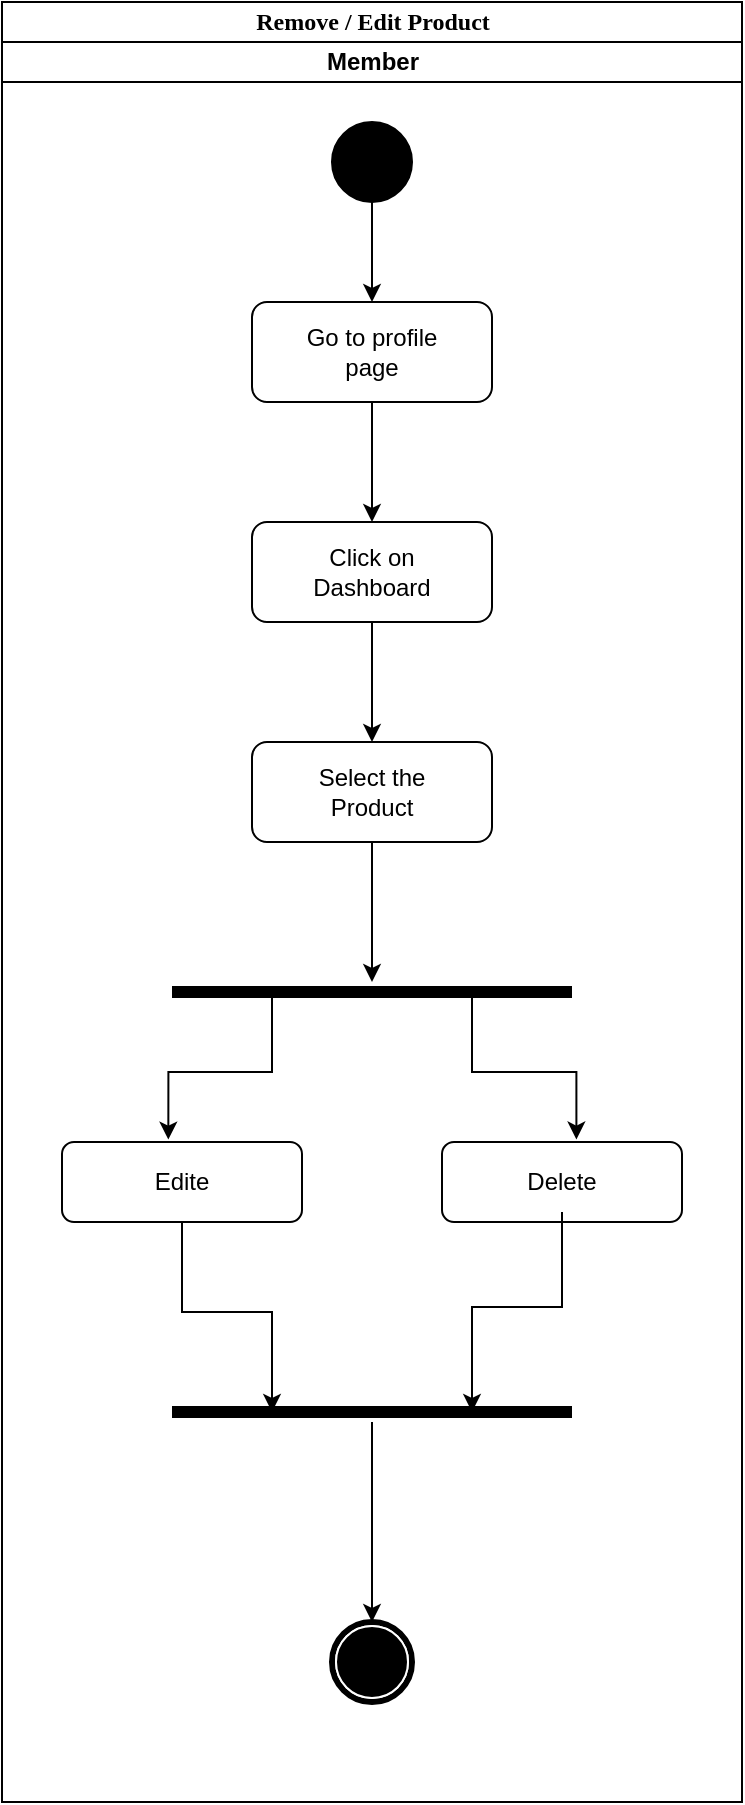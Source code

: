 <mxfile version="26.2.2">
  <diagram name="Page-1" id="0783ab3e-0a74-02c8-0abd-f7b4e66b4bec">
    <mxGraphModel dx="1044" dy="626" grid="1" gridSize="10" guides="1" tooltips="1" connect="1" arrows="1" fold="1" page="1" pageScale="1" pageWidth="850" pageHeight="1100" background="none" math="0" shadow="0">
      <root>
        <mxCell id="0" />
        <mxCell id="1" parent="0" />
        <mxCell id="1c1d494c118603dd-1" value="Remove / Edit Product" style="swimlane;html=1;childLayout=stackLayout;startSize=20;rounded=0;shadow=0;comic=0;labelBackgroundColor=none;strokeWidth=1;fontFamily=Verdana;fontSize=12;align=center;" parent="1" vertex="1">
          <mxGeometry x="230" y="40" width="370" height="900" as="geometry" />
        </mxCell>
        <mxCell id="1c1d494c118603dd-4" value="Member" style="swimlane;html=1;startSize=20;" parent="1c1d494c118603dd-1" vertex="1">
          <mxGeometry y="20" width="370" height="880" as="geometry" />
        </mxCell>
        <mxCell id="gvlMV5cgWpwNSum2n3JV-2" value="" style="edgeStyle=orthogonalEdgeStyle;rounded=0;orthogonalLoop=1;jettySize=auto;html=1;" edge="1" parent="1c1d494c118603dd-4" source="60571a20871a0731-4" target="gvlMV5cgWpwNSum2n3JV-1">
          <mxGeometry relative="1" as="geometry" />
        </mxCell>
        <mxCell id="60571a20871a0731-4" value="" style="ellipse;whiteSpace=wrap;html=1;rounded=0;shadow=0;comic=0;labelBackgroundColor=none;strokeWidth=1;fillColor=#000000;fontFamily=Verdana;fontSize=12;align=center;" parent="1c1d494c118603dd-4" vertex="1">
          <mxGeometry x="165" y="40" width="40" height="40" as="geometry" />
        </mxCell>
        <mxCell id="60571a20871a0731-5" value="" style="shape=mxgraph.bpmn.shape;html=1;verticalLabelPosition=bottom;labelBackgroundColor=#ffffff;verticalAlign=top;perimeter=ellipsePerimeter;outline=end;symbol=terminate;rounded=0;shadow=0;comic=0;strokeWidth=1;fontFamily=Verdana;fontSize=12;align=center;" parent="1c1d494c118603dd-4" vertex="1">
          <mxGeometry x="165" y="790" width="40" height="40" as="geometry" />
        </mxCell>
        <mxCell id="gvlMV5cgWpwNSum2n3JV-5" value="" style="edgeStyle=orthogonalEdgeStyle;rounded=0;orthogonalLoop=1;jettySize=auto;html=1;" edge="1" parent="1c1d494c118603dd-4" source="gvlMV5cgWpwNSum2n3JV-1" target="gvlMV5cgWpwNSum2n3JV-4">
          <mxGeometry relative="1" as="geometry" />
        </mxCell>
        <mxCell id="gvlMV5cgWpwNSum2n3JV-1" value="" style="rounded=1;whiteSpace=wrap;html=1;" vertex="1" parent="1c1d494c118603dd-4">
          <mxGeometry x="125" y="130" width="120" height="50" as="geometry" />
        </mxCell>
        <mxCell id="gvlMV5cgWpwNSum2n3JV-3" value="Go to profile page" style="text;html=1;align=center;verticalAlign=middle;whiteSpace=wrap;rounded=0;" vertex="1" parent="1c1d494c118603dd-4">
          <mxGeometry x="150" y="140" width="70" height="30" as="geometry" />
        </mxCell>
        <mxCell id="gvlMV5cgWpwNSum2n3JV-8" value="" style="edgeStyle=orthogonalEdgeStyle;rounded=0;orthogonalLoop=1;jettySize=auto;html=1;" edge="1" parent="1c1d494c118603dd-4" source="gvlMV5cgWpwNSum2n3JV-4" target="gvlMV5cgWpwNSum2n3JV-7">
          <mxGeometry relative="1" as="geometry" />
        </mxCell>
        <mxCell id="gvlMV5cgWpwNSum2n3JV-4" value="" style="rounded=1;whiteSpace=wrap;html=1;" vertex="1" parent="1c1d494c118603dd-4">
          <mxGeometry x="125" y="240" width="120" height="50" as="geometry" />
        </mxCell>
        <mxCell id="gvlMV5cgWpwNSum2n3JV-6" value="Click on Dashboard" style="text;html=1;align=center;verticalAlign=middle;whiteSpace=wrap;rounded=0;" vertex="1" parent="1c1d494c118603dd-4">
          <mxGeometry x="155" y="250" width="60" height="30" as="geometry" />
        </mxCell>
        <mxCell id="gvlMV5cgWpwNSum2n3JV-13" value="" style="edgeStyle=orthogonalEdgeStyle;rounded=0;orthogonalLoop=1;jettySize=auto;html=1;" edge="1" parent="1c1d494c118603dd-4" source="gvlMV5cgWpwNSum2n3JV-7">
          <mxGeometry relative="1" as="geometry">
            <mxPoint x="185" y="470" as="targetPoint" />
          </mxGeometry>
        </mxCell>
        <mxCell id="gvlMV5cgWpwNSum2n3JV-7" value="" style="rounded=1;whiteSpace=wrap;html=1;" vertex="1" parent="1c1d494c118603dd-4">
          <mxGeometry x="125" y="350" width="120" height="50" as="geometry" />
        </mxCell>
        <mxCell id="gvlMV5cgWpwNSum2n3JV-9" value="Select the Product" style="text;html=1;align=center;verticalAlign=middle;whiteSpace=wrap;rounded=0;" vertex="1" parent="1c1d494c118603dd-4">
          <mxGeometry x="155" y="360" width="60" height="30" as="geometry" />
        </mxCell>
        <mxCell id="gvlMV5cgWpwNSum2n3JV-11" value="" style="shape=line;html=1;strokeWidth=6;strokeColor=#000000;direction=west;" vertex="1" parent="1c1d494c118603dd-4">
          <mxGeometry x="85" y="470" width="200" height="10" as="geometry" />
        </mxCell>
        <mxCell id="gvlMV5cgWpwNSum2n3JV-14" value="" style="rounded=1;whiteSpace=wrap;html=1;" vertex="1" parent="1c1d494c118603dd-4">
          <mxGeometry x="30" y="550" width="120" height="40" as="geometry" />
        </mxCell>
        <mxCell id="gvlMV5cgWpwNSum2n3JV-15" value="" style="rounded=1;whiteSpace=wrap;html=1;" vertex="1" parent="1c1d494c118603dd-4">
          <mxGeometry x="220" y="550" width="120" height="40" as="geometry" />
        </mxCell>
        <mxCell id="gvlMV5cgWpwNSum2n3JV-18" style="edgeStyle=orthogonalEdgeStyle;rounded=0;orthogonalLoop=1;jettySize=auto;html=1;exitX=0.25;exitY=0.5;exitDx=0;exitDy=0;exitPerimeter=0;entryX=0.56;entryY=-0.03;entryDx=0;entryDy=0;entryPerimeter=0;" edge="1" parent="1c1d494c118603dd-4" source="gvlMV5cgWpwNSum2n3JV-11" target="gvlMV5cgWpwNSum2n3JV-15">
          <mxGeometry relative="1" as="geometry" />
        </mxCell>
        <mxCell id="gvlMV5cgWpwNSum2n3JV-19" style="edgeStyle=orthogonalEdgeStyle;rounded=0;orthogonalLoop=1;jettySize=auto;html=1;exitX=0.75;exitY=0.5;exitDx=0;exitDy=0;exitPerimeter=0;entryX=0.443;entryY=-0.03;entryDx=0;entryDy=0;entryPerimeter=0;" edge="1" parent="1c1d494c118603dd-4" source="gvlMV5cgWpwNSum2n3JV-11" target="gvlMV5cgWpwNSum2n3JV-14">
          <mxGeometry relative="1" as="geometry" />
        </mxCell>
        <mxCell id="gvlMV5cgWpwNSum2n3JV-20" value="Edite" style="text;html=1;align=center;verticalAlign=middle;whiteSpace=wrap;rounded=0;" vertex="1" parent="1c1d494c118603dd-4">
          <mxGeometry x="60" y="555" width="60" height="30" as="geometry" />
        </mxCell>
        <mxCell id="gvlMV5cgWpwNSum2n3JV-21" value="Delete" style="text;html=1;align=center;verticalAlign=middle;whiteSpace=wrap;rounded=0;" vertex="1" parent="1c1d494c118603dd-4">
          <mxGeometry x="250" y="555" width="60" height="30" as="geometry" />
        </mxCell>
        <mxCell id="gvlMV5cgWpwNSum2n3JV-26" value="" style="edgeStyle=orthogonalEdgeStyle;rounded=0;orthogonalLoop=1;jettySize=auto;html=1;" edge="1" parent="1c1d494c118603dd-4" source="gvlMV5cgWpwNSum2n3JV-22" target="60571a20871a0731-5">
          <mxGeometry relative="1" as="geometry" />
        </mxCell>
        <mxCell id="gvlMV5cgWpwNSum2n3JV-22" value="" style="shape=line;html=1;strokeWidth=6;strokeColor=#000000;" vertex="1" parent="1c1d494c118603dd-4">
          <mxGeometry x="85" y="680" width="200" height="10" as="geometry" />
        </mxCell>
        <mxCell id="gvlMV5cgWpwNSum2n3JV-24" style="edgeStyle=orthogonalEdgeStyle;rounded=0;orthogonalLoop=1;jettySize=auto;html=1;entryX=0.75;entryY=0.5;entryDx=0;entryDy=0;entryPerimeter=0;" edge="1" parent="1c1d494c118603dd-4" source="gvlMV5cgWpwNSum2n3JV-21" target="gvlMV5cgWpwNSum2n3JV-22">
          <mxGeometry relative="1" as="geometry" />
        </mxCell>
        <mxCell id="gvlMV5cgWpwNSum2n3JV-25" style="edgeStyle=orthogonalEdgeStyle;rounded=0;orthogonalLoop=1;jettySize=auto;html=1;entryX=0.25;entryY=0.5;entryDx=0;entryDy=0;entryPerimeter=0;" edge="1" parent="1c1d494c118603dd-4" source="gvlMV5cgWpwNSum2n3JV-14" target="gvlMV5cgWpwNSum2n3JV-22">
          <mxGeometry relative="1" as="geometry" />
        </mxCell>
      </root>
    </mxGraphModel>
  </diagram>
</mxfile>
